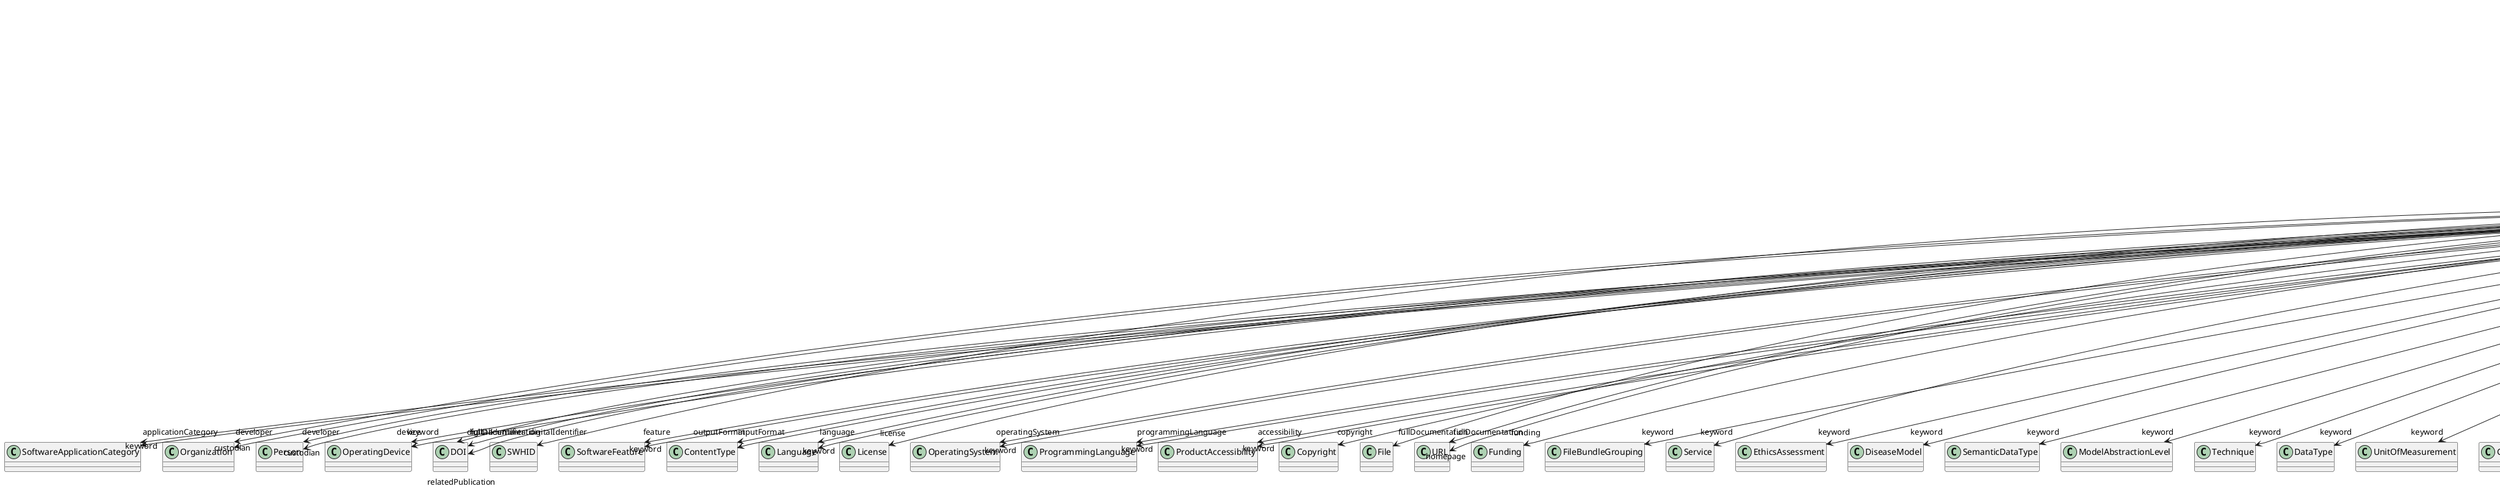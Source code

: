 @startuml
class SoftwareVersion {
+applicationCategory
+developer
+device
+digitalIdentifier
+feature
+requirement
+inputFormat
+isAlternativeVersionOf
+isNewVersionOf
+language
+license
+operatingSystem
+outputFormat
+programmingLanguage
+accessibility
+copyright
+custodian
+description
+fullDocumentation
+fullName
+funding
+homepage
+howToCite
+keyword
+otherContribution
+relatedPublication
+releaseDate
+repository
+shortName
+supportChannel
+versionIdentifier
+versionInnovation

}
SoftwareVersion -d-> "applicationCategory" SoftwareApplicationCategory
SoftwareVersion -d-> "developer" Organization
SoftwareVersion -d-> "developer" Person
SoftwareVersion -d-> "device" OperatingDevice
SoftwareVersion -d-> "digitalIdentifier" DOI
SoftwareVersion -d-> "digitalIdentifier" SWHID
SoftwareVersion -d-> "feature" SoftwareFeature
SoftwareVersion -d-> "inputFormat" ContentType
SoftwareVersion -d-> "isAlternativeVersionOf" SoftwareVersion
SoftwareVersion -d-> "isNewVersionOf" SoftwareVersion
SoftwareVersion -d-> "language" Language
SoftwareVersion -d-> "license" License
SoftwareVersion -d-> "operatingSystem" OperatingSystem
SoftwareVersion -d-> "outputFormat" ContentType
SoftwareVersion -d-> "programmingLanguage" ProgrammingLanguage
SoftwareVersion -d-> "accessibility" ProductAccessibility
SoftwareVersion -d-> "copyright" Copyright
SoftwareVersion -d-> "custodian" Organization
SoftwareVersion -d-> "custodian" Person
SoftwareVersion -d-> "fullDocumentation" DOI
SoftwareVersion -d-> "fullDocumentation" File
SoftwareVersion -d-> "fullDocumentation" URL
SoftwareVersion -d-> "funding" Funding
SoftwareVersion -d-> "homepage" URL
SoftwareVersion -d-> "keyword" FileBundleGrouping
SoftwareVersion -d-> "keyword" Service
SoftwareVersion -d-> "keyword" EthicsAssessment
SoftwareVersion -d-> "keyword" ProgrammingLanguage
SoftwareVersion -d-> "keyword" DiseaseModel
SoftwareVersion -d-> "keyword" SemanticDataType
SoftwareVersion -d-> "keyword" ModelAbstractionLevel
SoftwareVersion -d-> "keyword" Technique
SoftwareVersion -d-> "keyword" DataType
SoftwareVersion -d-> "keyword" UnitOfMeasurement
SoftwareVersion -d-> "keyword" ChemicalMixtureType
SoftwareVersion -d-> "keyword" ActionStatusType
SoftwareVersion -d-> "keyword" GeneticStrainType
SoftwareVersion -d-> "keyword" BiologicalSex
SoftwareVersion -d-> "keyword" OperatingSystem
SoftwareVersion -d-> "keyword" CriteriaQualityType
SoftwareVersion -d-> "keyword" FileUsageRole
SoftwareVersion -d-> "keyword" OperatingDevice
SoftwareVersion -d-> "keyword" SubcellularEntity
SoftwareVersion -d-> "keyword" FileRepositoryType
SoftwareVersion -d-> "keyword" TermSuggestion
SoftwareVersion -d-> "keyword" SoftwareFeature
SoftwareVersion -d-> "keyword" CranialWindowType
SoftwareVersion -d-> "keyword" ProductAccessibility
SoftwareVersion -d-> "keyword" Disease
SoftwareVersion -d-> "keyword" PatchClampVariation
SoftwareVersion -d-> "keyword" CellType
SoftwareVersion -d-> "keyword" ExperimentalApproach
SoftwareVersion -d-> "keyword" Language
SoftwareVersion -d-> "keyword" Organ
SoftwareVersion -d-> "keyword" ContributionType
SoftwareVersion -d-> "keyword" Terminology
SoftwareVersion -d-> "keyword" TissueSampleType
SoftwareVersion -d-> "keyword" TypeOfUncertainty
SoftwareVersion -d-> "keyword" QualitativeOverlap
SoftwareVersion -d-> "keyword" BiologicalOrder
SoftwareVersion -d-> "keyword" DifferenceMeasure
SoftwareVersion -d-> "keyword" UBERONParcellation
SoftwareVersion -d-> "keyword" PreparationType
SoftwareVersion -d-> "keyword" StimulationApproach
SoftwareVersion -d-> "keyword" SoftwareApplicationCategory
SoftwareVersion -d-> "keyword" Handedness
SoftwareVersion -d-> "keyword" BreedingType
SoftwareVersion -d-> "keyword" SubjectAttribute
SoftwareVersion -d-> "keyword" TissueSampleAttribute
SoftwareVersion -d-> "keyword" ModelScope
SoftwareVersion -d-> "keyword" SetupType
SoftwareVersion -d-> "keyword" MolecularEntity
SoftwareVersion -d-> "keyword" AnatomicalAxesOrientation
SoftwareVersion -d-> "keyword" DeviceType
SoftwareVersion -d-> "keyword" MetaDataModelType
SoftwareVersion -d-> "keyword" AtlasType
SoftwareVersion -d-> "keyword" AgeCategory
SoftwareVersion -d-> "keyword" StimulusType
SoftwareVersion -d-> "keyword" Species
SoftwareVersion -d-> "keyword" Laterality
SoftwareVersion -d-> "keyword" AnatomicalPlane
SoftwareVersion -d-> "keyword" AnnotationType
SoftwareVersion -d-> "keyword" MeasuredQuantity
SoftwareVersion -d-> "keyword" CellCultureType
SoftwareVersion -d-> "otherContribution" Contribution
SoftwareVersion -d-> "relatedPublication" DOI
SoftwareVersion -d-> "relatedPublication" ISBN
SoftwareVersion -d-> "relatedPublication" HANDLE
SoftwareVersion -d-> "repository" FileRepository

@enduml